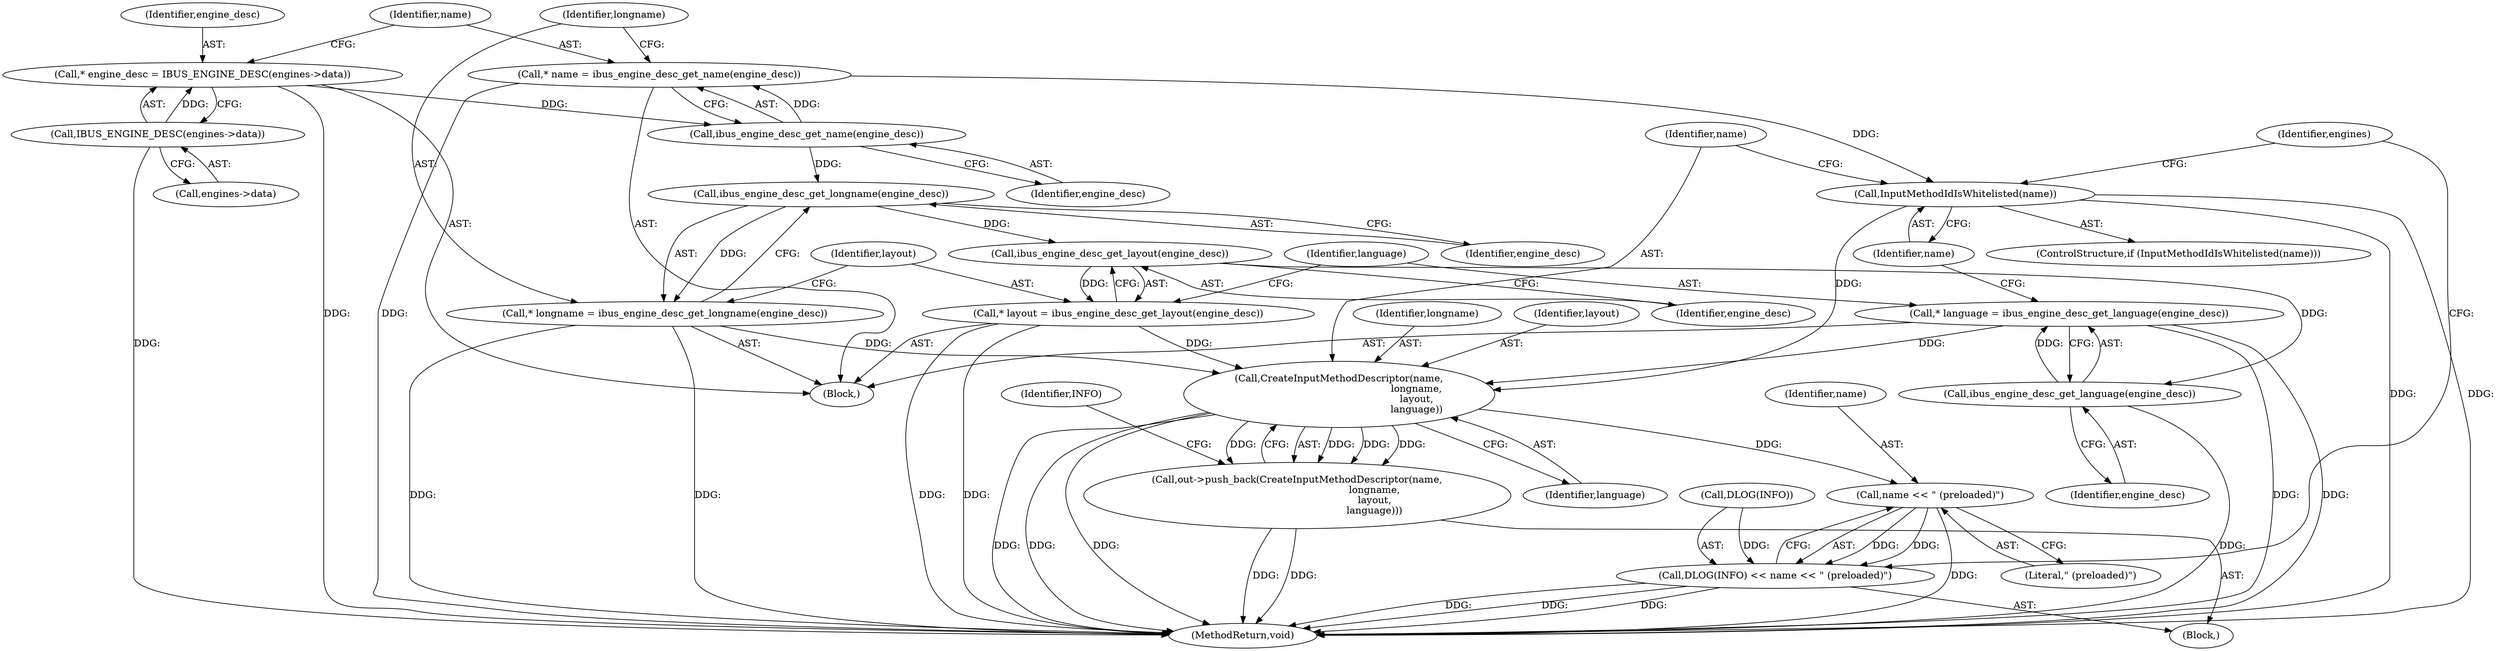 digraph "1_Chrome_dc7b094a338c6c521f918f478e993f0f74bbea0d_41@pointer" {
"1000145" [label="(Call,CreateInputMethodDescriptor(name,\n                                                  longname,\n                                                  layout,\n                                                  language))"];
"1000141" [label="(Call,InputMethodIdIsWhitelisted(name))"];
"1000121" [label="(Call,* name = ibus_engine_desc_get_name(engine_desc))"];
"1000123" [label="(Call,ibus_engine_desc_get_name(engine_desc))"];
"1000114" [label="(Call,* engine_desc = IBUS_ENGINE_DESC(engines->data))"];
"1000116" [label="(Call,IBUS_ENGINE_DESC(engines->data))"];
"1000126" [label="(Call,* longname = ibus_engine_desc_get_longname(engine_desc))"];
"1000128" [label="(Call,ibus_engine_desc_get_longname(engine_desc))"];
"1000131" [label="(Call,* layout = ibus_engine_desc_get_layout(engine_desc))"];
"1000133" [label="(Call,ibus_engine_desc_get_layout(engine_desc))"];
"1000136" [label="(Call,* language = ibus_engine_desc_get_language(engine_desc))"];
"1000138" [label="(Call,ibus_engine_desc_get_language(engine_desc))"];
"1000144" [label="(Call,out->push_back(CreateInputMethodDescriptor(name,\n                                                  longname,\n                                                  layout,\n                                                  language)))"];
"1000153" [label="(Call,name << \" (preloaded)\")"];
"1000150" [label="(Call,DLOG(INFO) << name << \" (preloaded)\")"];
"1000129" [label="(Identifier,engine_desc)"];
"1000112" [label="(Block,)"];
"1000143" [label="(Block,)"];
"1000115" [label="(Identifier,engine_desc)"];
"1000131" [label="(Call,* layout = ibus_engine_desc_get_layout(engine_desc))"];
"1000136" [label="(Call,* language = ibus_engine_desc_get_language(engine_desc))"];
"1000150" [label="(Call,DLOG(INFO) << name << \" (preloaded)\")"];
"1000116" [label="(Call,IBUS_ENGINE_DESC(engines->data))"];
"1000152" [label="(Identifier,INFO)"];
"1000128" [label="(Call,ibus_engine_desc_get_longname(engine_desc))"];
"1000133" [label="(Call,ibus_engine_desc_get_layout(engine_desc))"];
"1000134" [label="(Identifier,engine_desc)"];
"1000156" [label="(MethodReturn,void)"];
"1000126" [label="(Call,* longname = ibus_engine_desc_get_longname(engine_desc))"];
"1000142" [label="(Identifier,name)"];
"1000153" [label="(Call,name << \" (preloaded)\")"];
"1000144" [label="(Call,out->push_back(CreateInputMethodDescriptor(name,\n                                                  longname,\n                                                  layout,\n                                                  language)))"];
"1000123" [label="(Call,ibus_engine_desc_get_name(engine_desc))"];
"1000147" [label="(Identifier,longname)"];
"1000141" [label="(Call,InputMethodIdIsWhitelisted(name))"];
"1000121" [label="(Call,* name = ibus_engine_desc_get_name(engine_desc))"];
"1000117" [label="(Call,engines->data)"];
"1000148" [label="(Identifier,layout)"];
"1000137" [label="(Identifier,language)"];
"1000155" [label="(Literal,\" (preloaded)\")"];
"1000124" [label="(Identifier,engine_desc)"];
"1000140" [label="(ControlStructure,if (InputMethodIdIsWhitelisted(name)))"];
"1000138" [label="(Call,ibus_engine_desc_get_language(engine_desc))"];
"1000146" [label="(Identifier,name)"];
"1000154" [label="(Identifier,name)"];
"1000122" [label="(Identifier,name)"];
"1000149" [label="(Identifier,language)"];
"1000114" [label="(Call,* engine_desc = IBUS_ENGINE_DESC(engines->data))"];
"1000109" [label="(Identifier,engines)"];
"1000151" [label="(Call,DLOG(INFO))"];
"1000139" [label="(Identifier,engine_desc)"];
"1000127" [label="(Identifier,longname)"];
"1000132" [label="(Identifier,layout)"];
"1000145" [label="(Call,CreateInputMethodDescriptor(name,\n                                                  longname,\n                                                  layout,\n                                                  language))"];
"1000145" -> "1000144"  [label="AST: "];
"1000145" -> "1000149"  [label="CFG: "];
"1000146" -> "1000145"  [label="AST: "];
"1000147" -> "1000145"  [label="AST: "];
"1000148" -> "1000145"  [label="AST: "];
"1000149" -> "1000145"  [label="AST: "];
"1000144" -> "1000145"  [label="CFG: "];
"1000145" -> "1000156"  [label="DDG: "];
"1000145" -> "1000156"  [label="DDG: "];
"1000145" -> "1000156"  [label="DDG: "];
"1000145" -> "1000144"  [label="DDG: "];
"1000145" -> "1000144"  [label="DDG: "];
"1000145" -> "1000144"  [label="DDG: "];
"1000145" -> "1000144"  [label="DDG: "];
"1000141" -> "1000145"  [label="DDG: "];
"1000126" -> "1000145"  [label="DDG: "];
"1000131" -> "1000145"  [label="DDG: "];
"1000136" -> "1000145"  [label="DDG: "];
"1000145" -> "1000153"  [label="DDG: "];
"1000141" -> "1000140"  [label="AST: "];
"1000141" -> "1000142"  [label="CFG: "];
"1000142" -> "1000141"  [label="AST: "];
"1000146" -> "1000141"  [label="CFG: "];
"1000109" -> "1000141"  [label="CFG: "];
"1000141" -> "1000156"  [label="DDG: "];
"1000141" -> "1000156"  [label="DDG: "];
"1000121" -> "1000141"  [label="DDG: "];
"1000121" -> "1000112"  [label="AST: "];
"1000121" -> "1000123"  [label="CFG: "];
"1000122" -> "1000121"  [label="AST: "];
"1000123" -> "1000121"  [label="AST: "];
"1000127" -> "1000121"  [label="CFG: "];
"1000121" -> "1000156"  [label="DDG: "];
"1000123" -> "1000121"  [label="DDG: "];
"1000123" -> "1000124"  [label="CFG: "];
"1000124" -> "1000123"  [label="AST: "];
"1000114" -> "1000123"  [label="DDG: "];
"1000123" -> "1000128"  [label="DDG: "];
"1000114" -> "1000112"  [label="AST: "];
"1000114" -> "1000116"  [label="CFG: "];
"1000115" -> "1000114"  [label="AST: "];
"1000116" -> "1000114"  [label="AST: "];
"1000122" -> "1000114"  [label="CFG: "];
"1000114" -> "1000156"  [label="DDG: "];
"1000116" -> "1000114"  [label="DDG: "];
"1000116" -> "1000117"  [label="CFG: "];
"1000117" -> "1000116"  [label="AST: "];
"1000116" -> "1000156"  [label="DDG: "];
"1000126" -> "1000112"  [label="AST: "];
"1000126" -> "1000128"  [label="CFG: "];
"1000127" -> "1000126"  [label="AST: "];
"1000128" -> "1000126"  [label="AST: "];
"1000132" -> "1000126"  [label="CFG: "];
"1000126" -> "1000156"  [label="DDG: "];
"1000126" -> "1000156"  [label="DDG: "];
"1000128" -> "1000126"  [label="DDG: "];
"1000128" -> "1000129"  [label="CFG: "];
"1000129" -> "1000128"  [label="AST: "];
"1000128" -> "1000133"  [label="DDG: "];
"1000131" -> "1000112"  [label="AST: "];
"1000131" -> "1000133"  [label="CFG: "];
"1000132" -> "1000131"  [label="AST: "];
"1000133" -> "1000131"  [label="AST: "];
"1000137" -> "1000131"  [label="CFG: "];
"1000131" -> "1000156"  [label="DDG: "];
"1000131" -> "1000156"  [label="DDG: "];
"1000133" -> "1000131"  [label="DDG: "];
"1000133" -> "1000134"  [label="CFG: "];
"1000134" -> "1000133"  [label="AST: "];
"1000133" -> "1000138"  [label="DDG: "];
"1000136" -> "1000112"  [label="AST: "];
"1000136" -> "1000138"  [label="CFG: "];
"1000137" -> "1000136"  [label="AST: "];
"1000138" -> "1000136"  [label="AST: "];
"1000142" -> "1000136"  [label="CFG: "];
"1000136" -> "1000156"  [label="DDG: "];
"1000136" -> "1000156"  [label="DDG: "];
"1000138" -> "1000136"  [label="DDG: "];
"1000138" -> "1000139"  [label="CFG: "];
"1000139" -> "1000138"  [label="AST: "];
"1000138" -> "1000156"  [label="DDG: "];
"1000144" -> "1000143"  [label="AST: "];
"1000152" -> "1000144"  [label="CFG: "];
"1000144" -> "1000156"  [label="DDG: "];
"1000144" -> "1000156"  [label="DDG: "];
"1000153" -> "1000150"  [label="AST: "];
"1000153" -> "1000155"  [label="CFG: "];
"1000154" -> "1000153"  [label="AST: "];
"1000155" -> "1000153"  [label="AST: "];
"1000150" -> "1000153"  [label="CFG: "];
"1000153" -> "1000156"  [label="DDG: "];
"1000153" -> "1000150"  [label="DDG: "];
"1000153" -> "1000150"  [label="DDG: "];
"1000150" -> "1000143"  [label="AST: "];
"1000151" -> "1000150"  [label="AST: "];
"1000109" -> "1000150"  [label="CFG: "];
"1000150" -> "1000156"  [label="DDG: "];
"1000150" -> "1000156"  [label="DDG: "];
"1000150" -> "1000156"  [label="DDG: "];
"1000151" -> "1000150"  [label="DDG: "];
}
